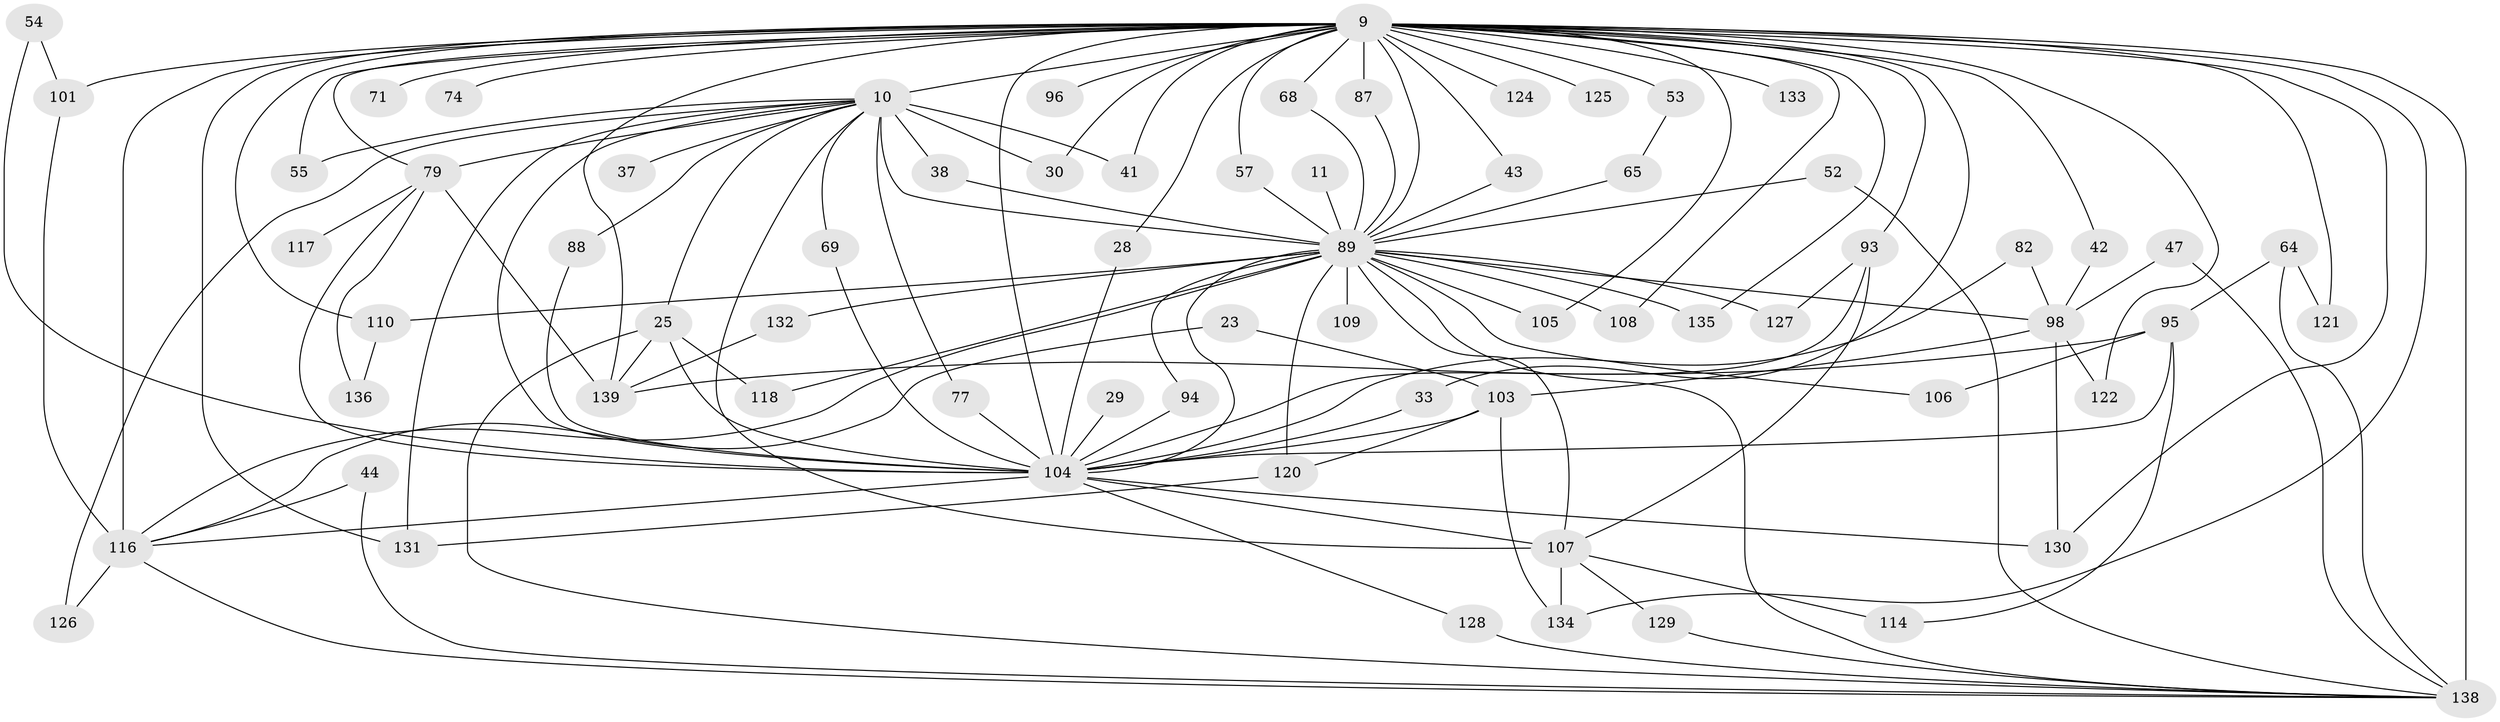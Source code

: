 // original degree distribution, {18: 0.014388489208633094, 23: 0.007194244604316547, 28: 0.007194244604316547, 25: 0.014388489208633094, 32: 0.007194244604316547, 29: 0.014388489208633094, 12: 0.007194244604316547, 2: 0.5107913669064749, 8: 0.02877697841726619, 3: 0.2805755395683453, 7: 0.02158273381294964, 5: 0.02158273381294964, 4: 0.050359712230215826, 6: 0.014388489208633094}
// Generated by graph-tools (version 1.1) at 2025/44/03/09/25 04:44:29]
// undirected, 69 vertices, 133 edges
graph export_dot {
graph [start="1"]
  node [color=gray90,style=filled];
  9 [super="+3+7"];
  10 [super="+5"];
  11;
  23;
  25 [super="+17"];
  28;
  29;
  30;
  33;
  37;
  38;
  41 [super="+24"];
  42;
  43;
  44;
  47;
  52;
  53;
  54;
  55;
  57;
  64;
  65;
  68;
  69;
  71;
  74;
  77;
  79 [super="+59+70"];
  82;
  87;
  88;
  89 [super="+62+72+51"];
  93 [super="+66+67"];
  94;
  95 [super="+50"];
  96;
  98 [super="+12"];
  101 [super="+22+21"];
  103 [super="+18"];
  104 [super="+15+6+75"];
  105 [super="+26+102"];
  106;
  107 [super="+100"];
  108;
  109;
  110 [super="+60+92"];
  114;
  116 [super="+115+86"];
  117;
  118;
  120 [super="+85"];
  121 [super="+112"];
  122;
  124;
  125;
  126;
  127;
  128;
  129;
  130 [super="+99"];
  131 [super="+123+35"];
  132 [super="+73+84"];
  133 [super="+119+56"];
  134 [super="+76"];
  135;
  136;
  138 [super="+80+111+113"];
  139 [super="+40+91+137"];
  9 -- 10 [weight=12];
  9 -- 30;
  9 -- 42;
  9 -- 53 [weight=2];
  9 -- 74 [weight=2];
  9 -- 87;
  9 -- 96 [weight=2];
  9 -- 121 [weight=2];
  9 -- 124 [weight=2];
  9 -- 125 [weight=2];
  9 -- 131 [weight=3];
  9 -- 138 [weight=11];
  9 -- 33;
  9 -- 116 [weight=4];
  9 -- 135;
  9 -- 28;
  9 -- 41;
  9 -- 43;
  9 -- 55;
  9 -- 57;
  9 -- 68;
  9 -- 71;
  9 -- 101 [weight=3];
  9 -- 108;
  9 -- 110 [weight=2];
  9 -- 122;
  9 -- 104 [weight=6];
  9 -- 105 [weight=3];
  9 -- 79;
  9 -- 89 [weight=10];
  9 -- 93 [weight=2];
  9 -- 134;
  9 -- 139 [weight=3];
  9 -- 130;
  9 -- 133 [weight=3];
  10 -- 79 [weight=3];
  10 -- 69;
  10 -- 77;
  10 -- 88;
  10 -- 25 [weight=2];
  10 -- 30;
  10 -- 37;
  10 -- 38;
  10 -- 41 [weight=2];
  10 -- 55;
  10 -- 126;
  10 -- 104 [weight=3];
  10 -- 107;
  10 -- 89 [weight=9];
  10 -- 131;
  11 -- 89 [weight=2];
  23 -- 103;
  23 -- 116;
  25 -- 118;
  25 -- 104;
  25 -- 138 [weight=2];
  25 -- 139;
  28 -- 104;
  29 -- 104;
  33 -- 104;
  38 -- 89;
  42 -- 98;
  43 -- 89;
  44 -- 138;
  44 -- 116;
  47 -- 98;
  47 -- 138;
  52 -- 138;
  52 -- 89;
  53 -- 65;
  54 -- 101;
  54 -- 104;
  57 -- 89;
  64 -- 121;
  64 -- 95;
  64 -- 138;
  65 -- 89;
  68 -- 89;
  69 -- 104;
  77 -- 104;
  79 -- 136;
  79 -- 104;
  79 -- 117;
  79 -- 139 [weight=2];
  82 -- 98;
  82 -- 104;
  87 -- 89;
  88 -- 104;
  89 -- 132 [weight=2];
  89 -- 135;
  89 -- 138;
  89 -- 94;
  89 -- 98 [weight=3];
  89 -- 104 [weight=4];
  89 -- 105;
  89 -- 106;
  89 -- 107 [weight=2];
  89 -- 108;
  89 -- 109 [weight=2];
  89 -- 110 [weight=2];
  89 -- 116;
  89 -- 118;
  89 -- 120;
  89 -- 127;
  93 -- 107;
  93 -- 104;
  93 -- 127;
  94 -- 104;
  95 -- 104 [weight=3];
  95 -- 114;
  95 -- 106;
  95 -- 139 [weight=2];
  98 -- 130;
  98 -- 122;
  98 -- 103;
  101 -- 116 [weight=2];
  103 -- 120;
  103 -- 134;
  103 -- 104 [weight=2];
  104 -- 128;
  104 -- 107;
  104 -- 116 [weight=2];
  104 -- 130;
  107 -- 129;
  107 -- 114;
  107 -- 134;
  110 -- 136;
  116 -- 138;
  116 -- 126;
  120 -- 131;
  128 -- 138;
  129 -- 138;
  132 -- 139 [weight=2];
}
